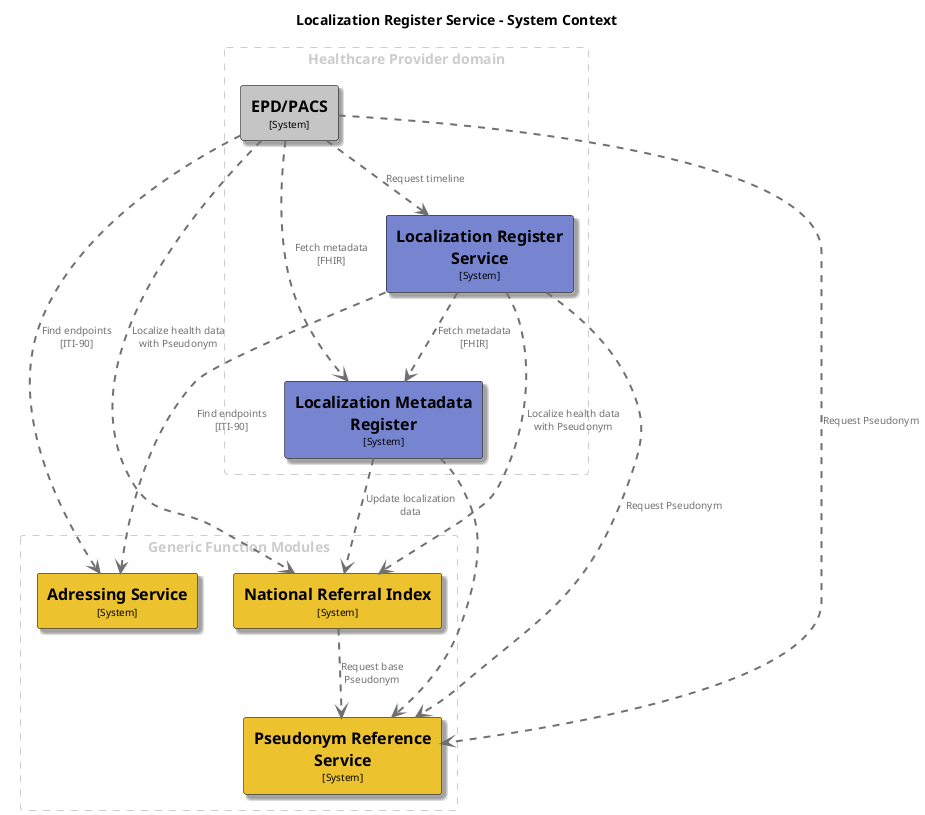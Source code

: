 @startuml
set separator none
title Localization Register Service - System Context

top to bottom direction

skinparam {
  arrowFontSize 10
  defaultTextAlignment center
  wrapWidth 200
  maxMessageSize 100
}

hide stereotype

skinparam rectangle<<AdressingService>> {
  BackgroundColor #ecc22e
  FontColor #000000
  BorderColor #000000
  shadowing true
}
skinparam rectangle<<EPDPACS>> {
  BackgroundColor #c5c5c5
  FontColor #000000
  BorderColor #000000
  shadowing true
}
skinparam rectangle<<LocalizationMetadataRegister>> {
  BackgroundColor #7785d1
  FontColor #000000
  BorderColor #000000
  shadowing true
}
skinparam rectangle<<LocalizationRegisterService>> {
  BackgroundColor #7785d1
  FontColor #000000
  BorderColor #000000
  shadowing true
}
skinparam rectangle<<NationalReferralIndex>> {
  BackgroundColor #ecc22e
  FontColor #000000
  BorderColor #000000
  shadowing true
}
skinparam rectangle<<PseudonymReferenceService>> {
  BackgroundColor #ecc22e
  FontColor #000000
  BorderColor #000000
  shadowing true
}

rectangle "Generic Function Modules" <<group1>> as group1 {
  skinparam RectangleBorderColor<<group1>> #cccccc
  skinparam RectangleFontColor<<group1>> #cccccc
  skinparam RectangleBorderStyle<<group1>> dashed

  rectangle "==Pseudonym Reference Service\n<size:10>[System]</size>" <<PseudonymReferenceService>> as PseudonymReferenceService
  rectangle "==Adressing Service\n<size:10>[System]</size>" <<AdressingService>> as AdressingService
  rectangle "==National Referral Index\n<size:10>[System]</size>" <<NationalReferralIndex>> as NationalReferralIndex
}

rectangle "Healthcare Provider domain" <<group2>> as group2 {
  skinparam RectangleBorderColor<<group2>> #cccccc
  skinparam RectangleFontColor<<group2>> #cccccc
  skinparam RectangleBorderStyle<<group2>> dashed

  rectangle "==Localization Metadata Register\n<size:10>[System]</size>" <<LocalizationMetadataRegister>> as LocalizationMetadataRegister
  rectangle "==Localization Register Service\n<size:10>[System]</size>" <<LocalizationRegisterService>> as LocalizationRegisterService
  rectangle "==EPD/PACS\n<size:10>[System]</size>" <<EPDPACS>> as EPDPACS
}


LocalizationMetadataRegister .[#707070,thickness=2].> NationalReferralIndex : "<color:#707070>Update localization data"
NationalReferralIndex .[#707070,thickness=2].> PseudonymReferenceService : "<color:#707070>Request base Pseudonym"
LocalizationMetadataRegister .[#707070,thickness=2].> PseudonymReferenceService : "<color:#707070>"
LocalizationRegisterService .[#707070,thickness=2].> PseudonymReferenceService : "<color:#707070>Request Pseudonym"
LocalizationRegisterService .[#707070,thickness=2].> NationalReferralIndex : "<color:#707070>Localize health data with Pseudonym"
LocalizationRegisterService .[#707070,thickness=2].> AdressingService : "<color:#707070>Find endpoints [ITI-90]"
LocalizationRegisterService .[#707070,thickness=2].> LocalizationMetadataRegister : "<color:#707070>Fetch metadata [FHIR]"
EPDPACS .[#707070,thickness=2].> NationalReferralIndex : "<color:#707070>Localize health data with Pseudonym"
EPDPACS .[#707070,thickness=2].> AdressingService : "<color:#707070>Find endpoints [ITI-90]"
EPDPACS .[#707070,thickness=2].> LocalizationMetadataRegister : "<color:#707070>Fetch metadata [FHIR]"
EPDPACS .[#707070,thickness=2].> PseudonymReferenceService : "<color:#707070>Request Pseudonym"
EPDPACS .[#707070,thickness=2].> LocalizationRegisterService : "<color:#707070>Request timeline"
@enduml